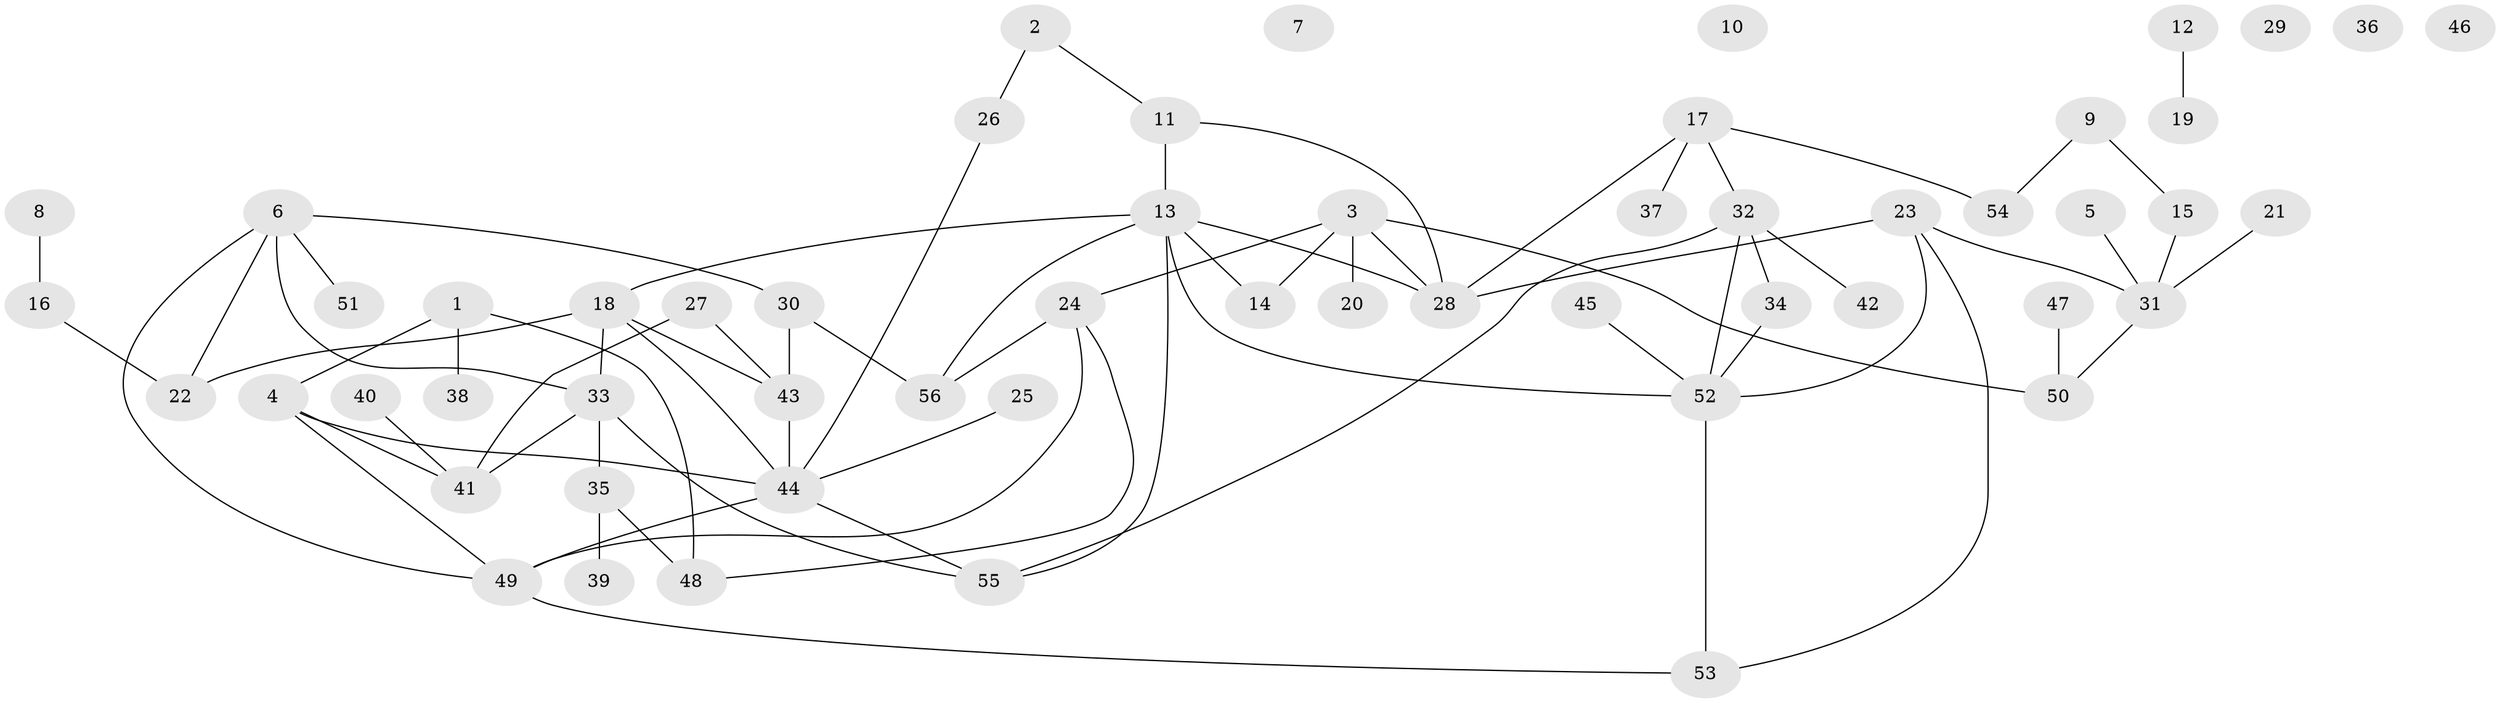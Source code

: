 // coarse degree distribution, {2: 0.16216216216216217, 3: 0.10810810810810811, 4: 0.08108108108108109, 1: 0.21621621621621623, 5: 0.08108108108108109, 0: 0.16216216216216217, 7: 0.08108108108108109, 6: 0.08108108108108109, 8: 0.02702702702702703}
// Generated by graph-tools (version 1.1) at 2025/41/03/06/25 10:41:19]
// undirected, 56 vertices, 74 edges
graph export_dot {
graph [start="1"]
  node [color=gray90,style=filled];
  1;
  2;
  3;
  4;
  5;
  6;
  7;
  8;
  9;
  10;
  11;
  12;
  13;
  14;
  15;
  16;
  17;
  18;
  19;
  20;
  21;
  22;
  23;
  24;
  25;
  26;
  27;
  28;
  29;
  30;
  31;
  32;
  33;
  34;
  35;
  36;
  37;
  38;
  39;
  40;
  41;
  42;
  43;
  44;
  45;
  46;
  47;
  48;
  49;
  50;
  51;
  52;
  53;
  54;
  55;
  56;
  1 -- 4;
  1 -- 38;
  1 -- 48;
  2 -- 11;
  2 -- 26;
  3 -- 14;
  3 -- 20;
  3 -- 24;
  3 -- 28;
  3 -- 50;
  4 -- 41;
  4 -- 44;
  4 -- 49;
  5 -- 31;
  6 -- 22;
  6 -- 30;
  6 -- 33;
  6 -- 49;
  6 -- 51;
  8 -- 16;
  9 -- 15;
  9 -- 54;
  11 -- 13;
  11 -- 28;
  12 -- 19;
  13 -- 14;
  13 -- 18;
  13 -- 28;
  13 -- 52;
  13 -- 55;
  13 -- 56;
  15 -- 31;
  16 -- 22;
  17 -- 28;
  17 -- 32;
  17 -- 37;
  17 -- 54;
  18 -- 22;
  18 -- 33;
  18 -- 43;
  18 -- 44;
  21 -- 31;
  23 -- 28;
  23 -- 31;
  23 -- 52;
  23 -- 53;
  24 -- 48;
  24 -- 49;
  24 -- 56;
  25 -- 44;
  26 -- 44;
  27 -- 41;
  27 -- 43;
  30 -- 43;
  30 -- 56;
  31 -- 50;
  32 -- 34;
  32 -- 42;
  32 -- 52;
  32 -- 55;
  33 -- 35;
  33 -- 41;
  33 -- 55;
  34 -- 52;
  35 -- 39;
  35 -- 48;
  40 -- 41;
  43 -- 44;
  44 -- 49;
  44 -- 55;
  45 -- 52;
  47 -- 50;
  49 -- 53;
  52 -- 53;
}
